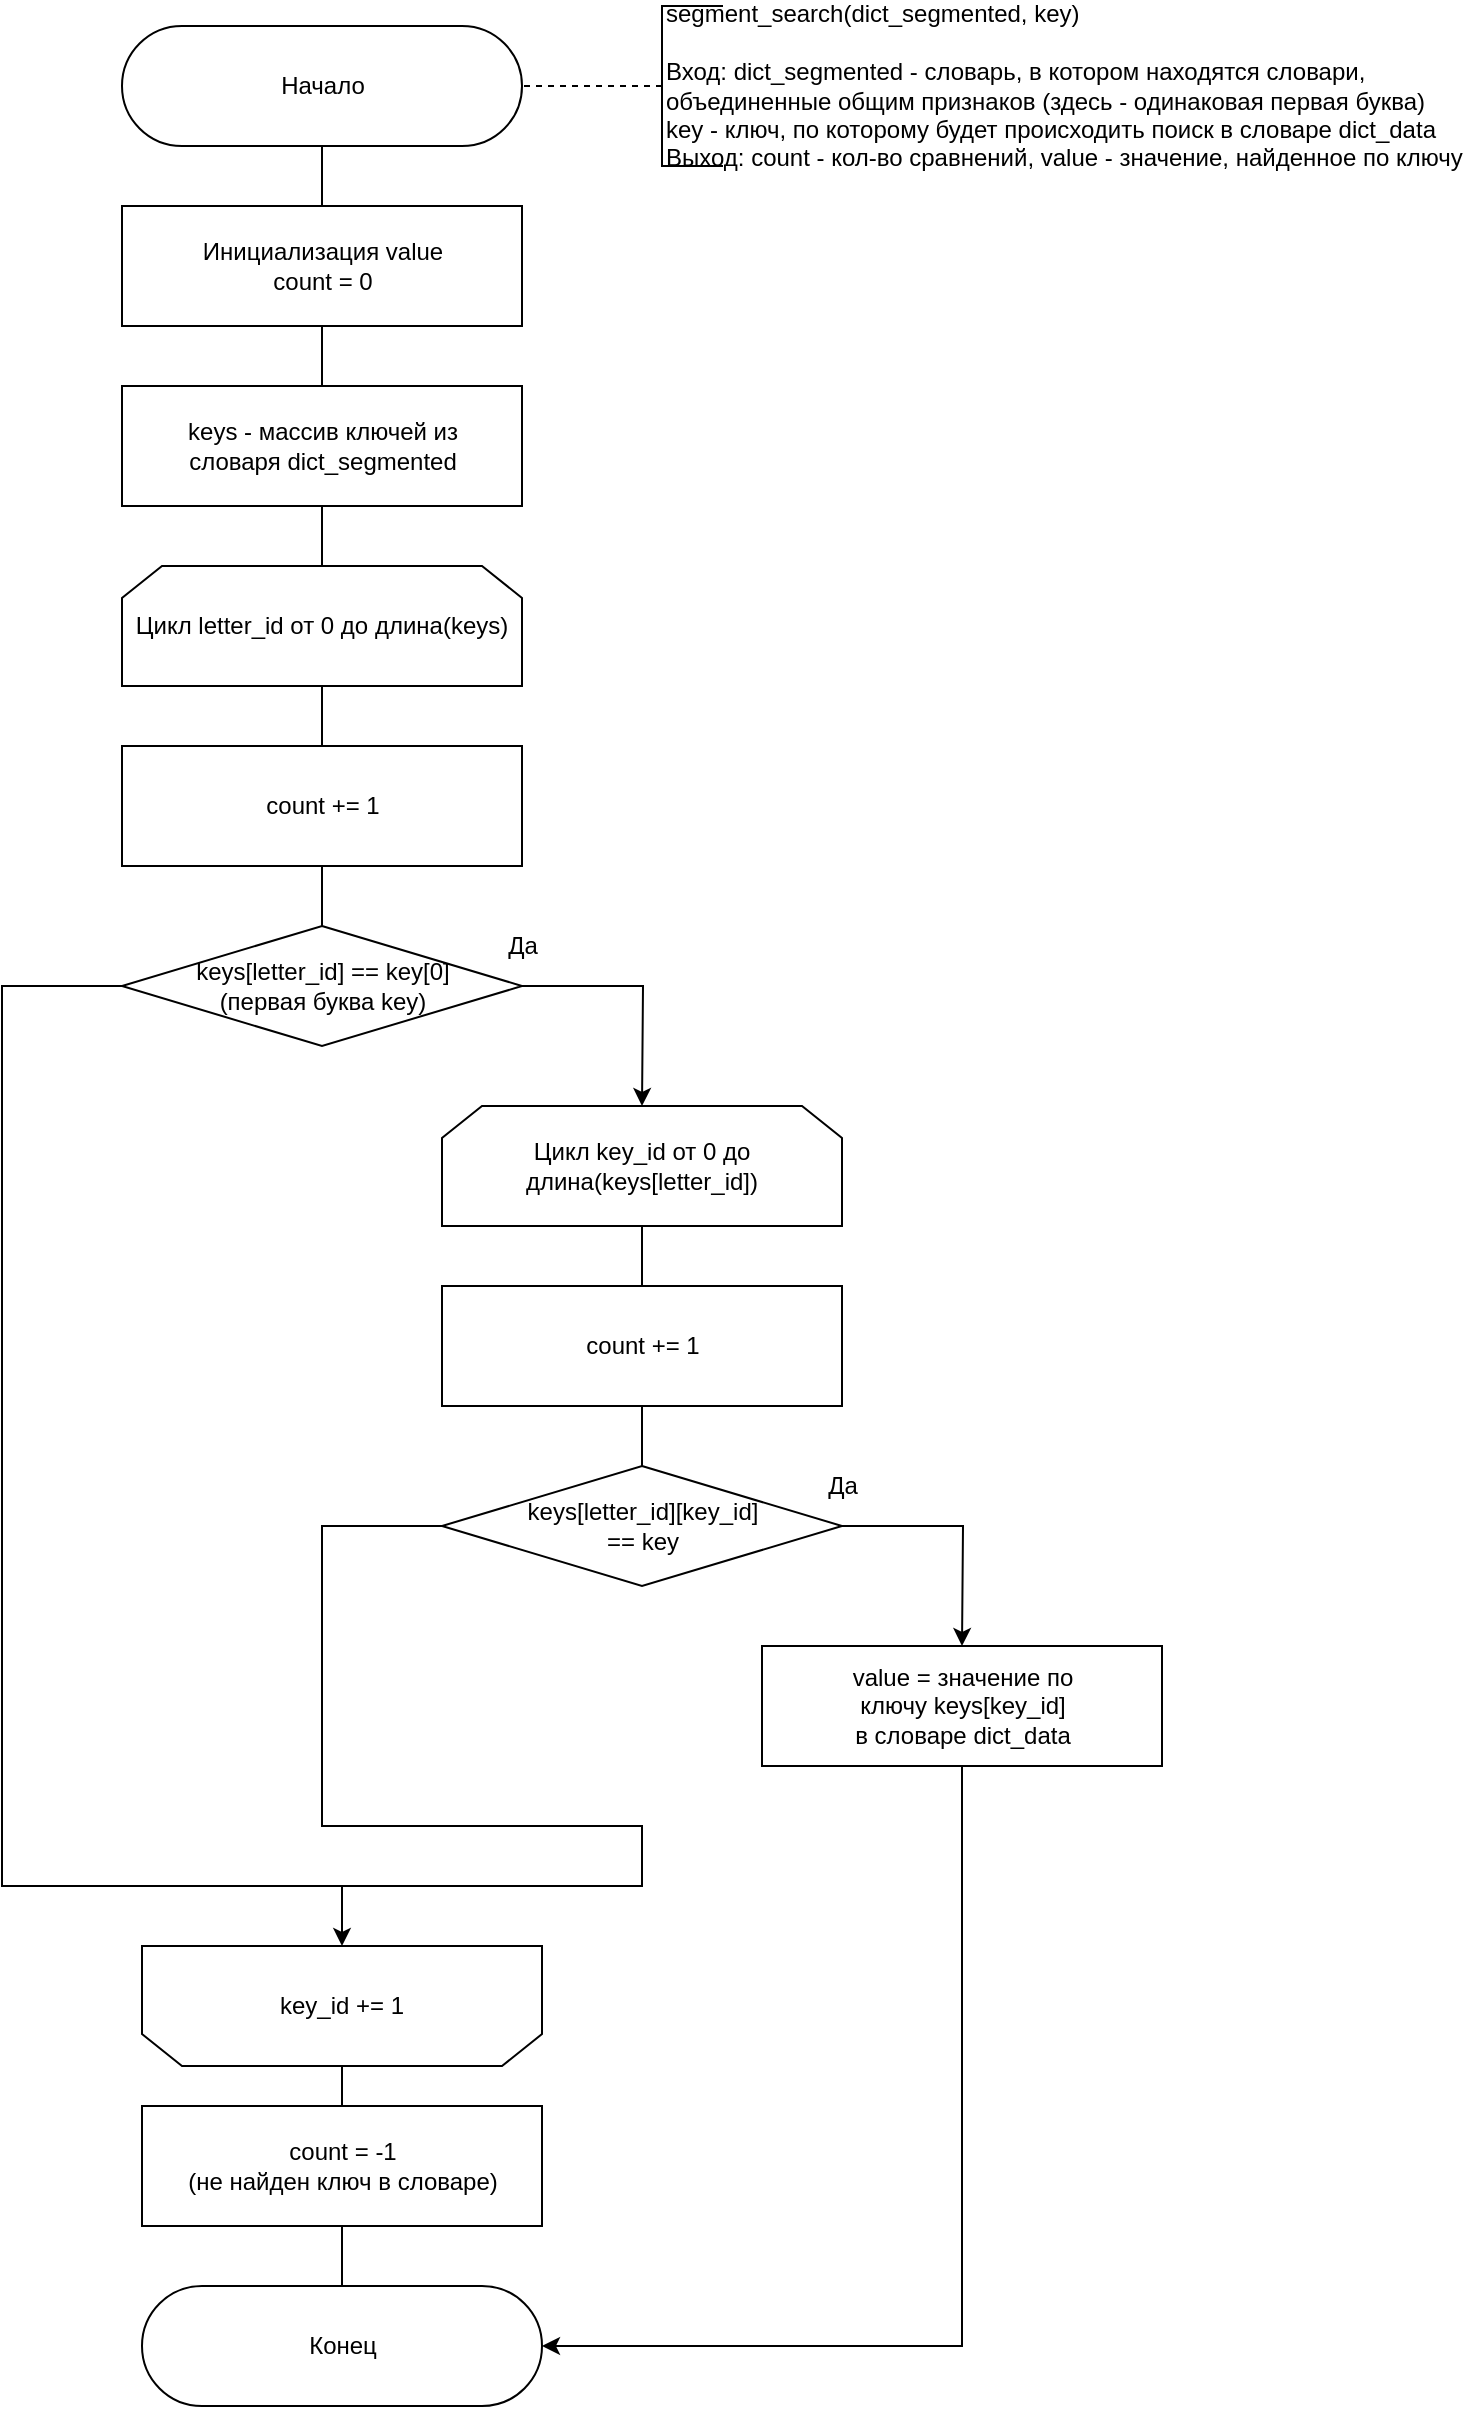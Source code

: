 <mxfile>
    <diagram id="QM2p47kPDZQZnexqTIiv" name="Страница 1">
        <mxGraphModel dx="803" dy="605" grid="1" gridSize="10" guides="1" tooltips="1" connect="1" arrows="1" fold="1" page="1" pageScale="1" pageWidth="1654" pageHeight="2336" math="0" shadow="0">
            <root>
                <mxCell id="0"/>
                <mxCell id="1" parent="0"/>
                <mxCell id="197" style="edgeStyle=none;html=1;exitX=0.5;exitY=0.5;exitDx=0;exitDy=30;exitPerimeter=0;entryX=0.5;entryY=0;entryDx=0;entryDy=0;endArrow=none;endFill=0;" parent="1" source="3" target="167" edge="1">
                    <mxGeometry relative="1" as="geometry"/>
                </mxCell>
                <mxCell id="3" value="Начало" style="html=1;dashed=0;whitespace=wrap;shape=mxgraph.dfd.start" parent="1" vertex="1">
                    <mxGeometry x="860" y="120" width="200" height="60" as="geometry"/>
                </mxCell>
                <mxCell id="6" value="" style="edgeStyle=orthogonalEdgeStyle;rounded=0;orthogonalLoop=1;jettySize=auto;html=1;endArrow=none;endFill=0;dashed=1;" parent="1" source="7" target="3" edge="1">
                    <mxGeometry relative="1" as="geometry"/>
                </mxCell>
                <mxCell id="7" value="segment_search(dict_segmented, key)&lt;br&gt;&lt;br&gt;Вход: dict_segmented&amp;nbsp;- словарь, в котором находятся словари,&lt;br&gt;объединенные общим признаков (здесь - одинаковая первая буква)&lt;br&gt;key - ключ, по которому будет происходить поиск в словаре dict_data&lt;br&gt;Выход: count - кол-во сравнений, value - значение, найденное по ключу" style="html=1;dashed=0;whitespace=wrap;shape=partialRectangle;right=0;align=left;" parent="1" vertex="1">
                    <mxGeometry x="1130" y="110" width="30" height="80" as="geometry"/>
                </mxCell>
                <mxCell id="229" style="edgeStyle=orthogonalEdgeStyle;html=1;exitX=0.5;exitY=1;exitDx=0;exitDy=0;entryX=0.5;entryY=0;entryDx=0;entryDy=0;rounded=0;endArrow=none;endFill=0;" parent="1" source="167" target="227" edge="1">
                    <mxGeometry relative="1" as="geometry"/>
                </mxCell>
                <mxCell id="167" value="Инициализация value&lt;br&gt;count = 0" style="html=1;dashed=0;whitespace=wrap;" parent="1" vertex="1">
                    <mxGeometry x="860" y="210" width="200" height="60" as="geometry"/>
                </mxCell>
                <mxCell id="231" style="edgeStyle=orthogonalEdgeStyle;rounded=0;html=1;exitX=0.5;exitY=1;exitDx=0;exitDy=0;entryX=0.5;entryY=0;entryDx=0;entryDy=0;endArrow=none;endFill=0;" parent="1" source="181" target="228" edge="1">
                    <mxGeometry relative="1" as="geometry"/>
                </mxCell>
                <mxCell id="181" value="Цикл letter_id от 0 до длина(keys)" style="shape=loopLimit;whiteSpace=wrap;html=1;direction=east" parent="1" vertex="1">
                    <mxGeometry x="860" y="390" width="200" height="60" as="geometry"/>
                </mxCell>
                <mxCell id="199" style="edgeStyle=orthogonalEdgeStyle;rounded=0;orthogonalLoop=1;jettySize=auto;html=1;exitX=1;exitY=0.5;exitDx=0;exitDy=0;endArrow=classic;endFill=1;" parent="1" source="201" edge="1">
                    <mxGeometry relative="1" as="geometry">
                        <mxPoint x="1120" y="660" as="targetPoint"/>
                    </mxGeometry>
                </mxCell>
                <mxCell id="242" style="edgeStyle=orthogonalEdgeStyle;rounded=0;html=1;exitX=0;exitY=0.5;exitDx=0;exitDy=0;endArrow=none;endFill=0;" edge="1" parent="1" source="201">
                    <mxGeometry relative="1" as="geometry">
                        <mxPoint x="970" y="1050" as="targetPoint"/>
                        <Array as="points">
                            <mxPoint x="800" y="600"/>
                            <mxPoint x="800" y="1050"/>
                            <mxPoint x="970" y="1050"/>
                        </Array>
                    </mxGeometry>
                </mxCell>
                <mxCell id="201" value="keys[&lt;span&gt;letter_id&lt;/span&gt;] == key[0]&lt;br&gt;(первая буква key)" style="shape=rhombus;html=1;dashed=0;whitespace=wrap;perimeter=rhombusPerimeter;" parent="1" vertex="1">
                    <mxGeometry x="860" y="570" width="200" height="60" as="geometry"/>
                </mxCell>
                <mxCell id="202" value="Да" style="text;html=1;align=center;verticalAlign=middle;resizable=0;points=[];autosize=1;strokeColor=none;" parent="1" vertex="1">
                    <mxGeometry x="1045" y="570" width="30" height="20" as="geometry"/>
                </mxCell>
                <mxCell id="244" style="edgeStyle=orthogonalEdgeStyle;rounded=0;html=1;exitX=0.5;exitY=1;exitDx=0;exitDy=0;endArrow=classic;endFill=1;entryX=1;entryY=0.5;entryDx=0;entryDy=0;entryPerimeter=0;" edge="1" parent="1" source="203" target="215">
                    <mxGeometry relative="1" as="geometry">
                        <mxPoint x="1120" y="1050" as="targetPoint"/>
                        <Array as="points">
                            <mxPoint x="1280" y="1280"/>
                        </Array>
                    </mxGeometry>
                </mxCell>
                <mxCell id="203" value="value = значение по&lt;br&gt;ключу keys[key_id]&lt;br&gt;в словаре dict_data" style="html=1;dashed=0;whitespace=wrap;" parent="1" vertex="1">
                    <mxGeometry x="1180" y="930" width="200" height="60" as="geometry"/>
                </mxCell>
                <mxCell id="222" style="edgeStyle=orthogonalEdgeStyle;rounded=0;html=1;exitX=0.5;exitY=0;exitDx=0;exitDy=0;entryX=0.5;entryY=0;entryDx=0;entryDy=0;endArrow=none;endFill=0;" parent="1" source="212" target="220" edge="1">
                    <mxGeometry relative="1" as="geometry">
                        <mxPoint x="970" y="1170" as="targetPoint"/>
                    </mxGeometry>
                </mxCell>
                <mxCell id="212" value="key_id += 1" style="shape=loopLimit;whiteSpace=wrap;html=1;strokeWidth=1;direction=west;" parent="1" vertex="1">
                    <mxGeometry x="870" y="1080" width="200" height="60" as="geometry"/>
                </mxCell>
                <mxCell id="215" value="Конец" style="html=1;dashed=0;whitespace=wrap;shape=mxgraph.dfd.start" parent="1" vertex="1">
                    <mxGeometry x="870" y="1250" width="200" height="60" as="geometry"/>
                </mxCell>
                <mxCell id="233" style="edgeStyle=orthogonalEdgeStyle;rounded=0;html=1;exitX=0.5;exitY=1;exitDx=0;exitDy=0;entryX=0.5;entryY=0.5;entryDx=0;entryDy=-30;entryPerimeter=0;endArrow=none;endFill=0;" parent="1" source="220" target="215" edge="1">
                    <mxGeometry relative="1" as="geometry"/>
                </mxCell>
                <mxCell id="220" value="count = -1&lt;br&gt;(не найден ключ в словаре)" style="html=1;dashed=0;whitespace=wrap;" parent="1" vertex="1">
                    <mxGeometry x="870" y="1160" width="200" height="60" as="geometry"/>
                </mxCell>
                <mxCell id="230" style="edgeStyle=orthogonalEdgeStyle;rounded=0;html=1;exitX=0.5;exitY=1;exitDx=0;exitDy=0;entryX=0.5;entryY=0;entryDx=0;entryDy=0;endArrow=none;endFill=0;" parent="1" source="227" target="181" edge="1">
                    <mxGeometry relative="1" as="geometry"/>
                </mxCell>
                <mxCell id="227" value="keys - массив ключей из&lt;br&gt;словаря&amp;nbsp;&lt;span style=&quot;text-align: left&quot;&gt;dict_segmented&lt;/span&gt;" style="html=1;dashed=0;whitespace=wrap;" parent="1" vertex="1">
                    <mxGeometry x="860" y="300" width="200" height="60" as="geometry"/>
                </mxCell>
                <mxCell id="232" style="edgeStyle=orthogonalEdgeStyle;rounded=0;html=1;exitX=0.5;exitY=1;exitDx=0;exitDy=0;entryX=0.5;entryY=0;entryDx=0;entryDy=0;endArrow=none;endFill=0;" parent="1" source="228" target="201" edge="1">
                    <mxGeometry relative="1" as="geometry"/>
                </mxCell>
                <mxCell id="228" value="count += 1" style="html=1;dashed=0;whitespace=wrap;" parent="1" vertex="1">
                    <mxGeometry x="860" y="480" width="200" height="60" as="geometry"/>
                </mxCell>
                <mxCell id="236" style="edgeStyle=orthogonalEdgeStyle;html=1;exitX=0.5;exitY=1;exitDx=0;exitDy=0;entryX=0.5;entryY=0;entryDx=0;entryDy=0;rounded=0;endArrow=none;endFill=0;" edge="1" parent="1" source="234" target="235">
                    <mxGeometry relative="1" as="geometry"/>
                </mxCell>
                <mxCell id="234" value="Цикл key_id от 0 до длина(keys[letter_id])" style="shape=loopLimit;whiteSpace=wrap;html=1;direction=east" vertex="1" parent="1">
                    <mxGeometry x="1020" y="660" width="200" height="60" as="geometry"/>
                </mxCell>
                <mxCell id="241" style="edgeStyle=orthogonalEdgeStyle;rounded=0;html=1;exitX=0.5;exitY=1;exitDx=0;exitDy=0;entryX=0.5;entryY=0;entryDx=0;entryDy=0;endArrow=none;endFill=0;" edge="1" parent="1" source="235" target="238">
                    <mxGeometry relative="1" as="geometry"/>
                </mxCell>
                <mxCell id="235" value="count += 1" style="html=1;dashed=0;whitespace=wrap;" vertex="1" parent="1">
                    <mxGeometry x="1020" y="750" width="200" height="60" as="geometry"/>
                </mxCell>
                <mxCell id="237" style="edgeStyle=orthogonalEdgeStyle;rounded=0;orthogonalLoop=1;jettySize=auto;html=1;exitX=1;exitY=0.5;exitDx=0;exitDy=0;endArrow=classic;endFill=1;" edge="1" source="238" parent="1">
                    <mxGeometry relative="1" as="geometry">
                        <mxPoint x="1280" y="930" as="targetPoint"/>
                    </mxGeometry>
                </mxCell>
                <mxCell id="243" style="edgeStyle=orthogonalEdgeStyle;rounded=0;html=1;exitX=0;exitY=0.5;exitDx=0;exitDy=0;endArrow=classic;endFill=1;entryX=0.5;entryY=1;entryDx=0;entryDy=0;" edge="1" parent="1" source="238" target="212">
                    <mxGeometry relative="1" as="geometry">
                        <mxPoint x="1120" y="1020" as="targetPoint"/>
                        <Array as="points">
                            <mxPoint x="960" y="870"/>
                            <mxPoint x="960" y="1020"/>
                            <mxPoint x="1120" y="1020"/>
                            <mxPoint x="1120" y="1050"/>
                            <mxPoint x="970" y="1050"/>
                        </Array>
                    </mxGeometry>
                </mxCell>
                <mxCell id="238" value="keys[&lt;span&gt;letter_id&lt;/span&gt;][key_id] &lt;br&gt;== key" style="shape=rhombus;html=1;dashed=0;whitespace=wrap;perimeter=rhombusPerimeter;" vertex="1" parent="1">
                    <mxGeometry x="1020" y="840" width="200" height="60" as="geometry"/>
                </mxCell>
                <mxCell id="239" value="Да" style="text;html=1;align=center;verticalAlign=middle;resizable=0;points=[];autosize=1;strokeColor=none;" vertex="1" parent="1">
                    <mxGeometry x="1205" y="840" width="30" height="20" as="geometry"/>
                </mxCell>
            </root>
        </mxGraphModel>
    </diagram>
</mxfile>